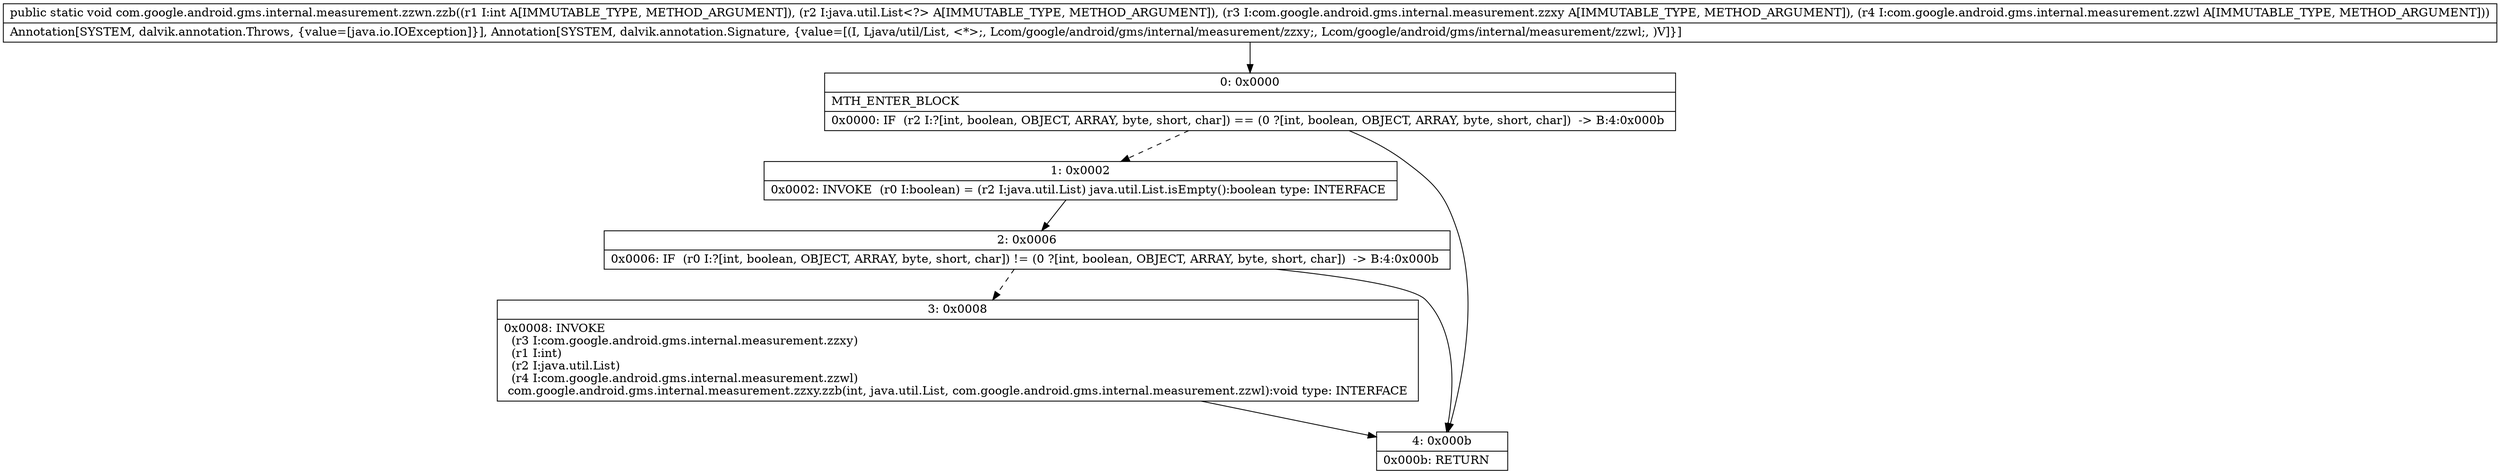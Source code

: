digraph "CFG forcom.google.android.gms.internal.measurement.zzwn.zzb(ILjava\/util\/List;Lcom\/google\/android\/gms\/internal\/measurement\/zzxy;Lcom\/google\/android\/gms\/internal\/measurement\/zzwl;)V" {
Node_0 [shape=record,label="{0\:\ 0x0000|MTH_ENTER_BLOCK\l|0x0000: IF  (r2 I:?[int, boolean, OBJECT, ARRAY, byte, short, char]) == (0 ?[int, boolean, OBJECT, ARRAY, byte, short, char])  \-\> B:4:0x000b \l}"];
Node_1 [shape=record,label="{1\:\ 0x0002|0x0002: INVOKE  (r0 I:boolean) = (r2 I:java.util.List) java.util.List.isEmpty():boolean type: INTERFACE \l}"];
Node_2 [shape=record,label="{2\:\ 0x0006|0x0006: IF  (r0 I:?[int, boolean, OBJECT, ARRAY, byte, short, char]) != (0 ?[int, boolean, OBJECT, ARRAY, byte, short, char])  \-\> B:4:0x000b \l}"];
Node_3 [shape=record,label="{3\:\ 0x0008|0x0008: INVOKE  \l  (r3 I:com.google.android.gms.internal.measurement.zzxy)\l  (r1 I:int)\l  (r2 I:java.util.List)\l  (r4 I:com.google.android.gms.internal.measurement.zzwl)\l com.google.android.gms.internal.measurement.zzxy.zzb(int, java.util.List, com.google.android.gms.internal.measurement.zzwl):void type: INTERFACE \l}"];
Node_4 [shape=record,label="{4\:\ 0x000b|0x000b: RETURN   \l}"];
MethodNode[shape=record,label="{public static void com.google.android.gms.internal.measurement.zzwn.zzb((r1 I:int A[IMMUTABLE_TYPE, METHOD_ARGUMENT]), (r2 I:java.util.List\<?\> A[IMMUTABLE_TYPE, METHOD_ARGUMENT]), (r3 I:com.google.android.gms.internal.measurement.zzxy A[IMMUTABLE_TYPE, METHOD_ARGUMENT]), (r4 I:com.google.android.gms.internal.measurement.zzwl A[IMMUTABLE_TYPE, METHOD_ARGUMENT]))  | Annotation[SYSTEM, dalvik.annotation.Throws, \{value=[java.io.IOException]\}], Annotation[SYSTEM, dalvik.annotation.Signature, \{value=[(I, Ljava\/util\/List, \<*\>;, Lcom\/google\/android\/gms\/internal\/measurement\/zzxy;, Lcom\/google\/android\/gms\/internal\/measurement\/zzwl;, )V]\}]\l}"];
MethodNode -> Node_0;
Node_0 -> Node_1[style=dashed];
Node_0 -> Node_4;
Node_1 -> Node_2;
Node_2 -> Node_3[style=dashed];
Node_2 -> Node_4;
Node_3 -> Node_4;
}

